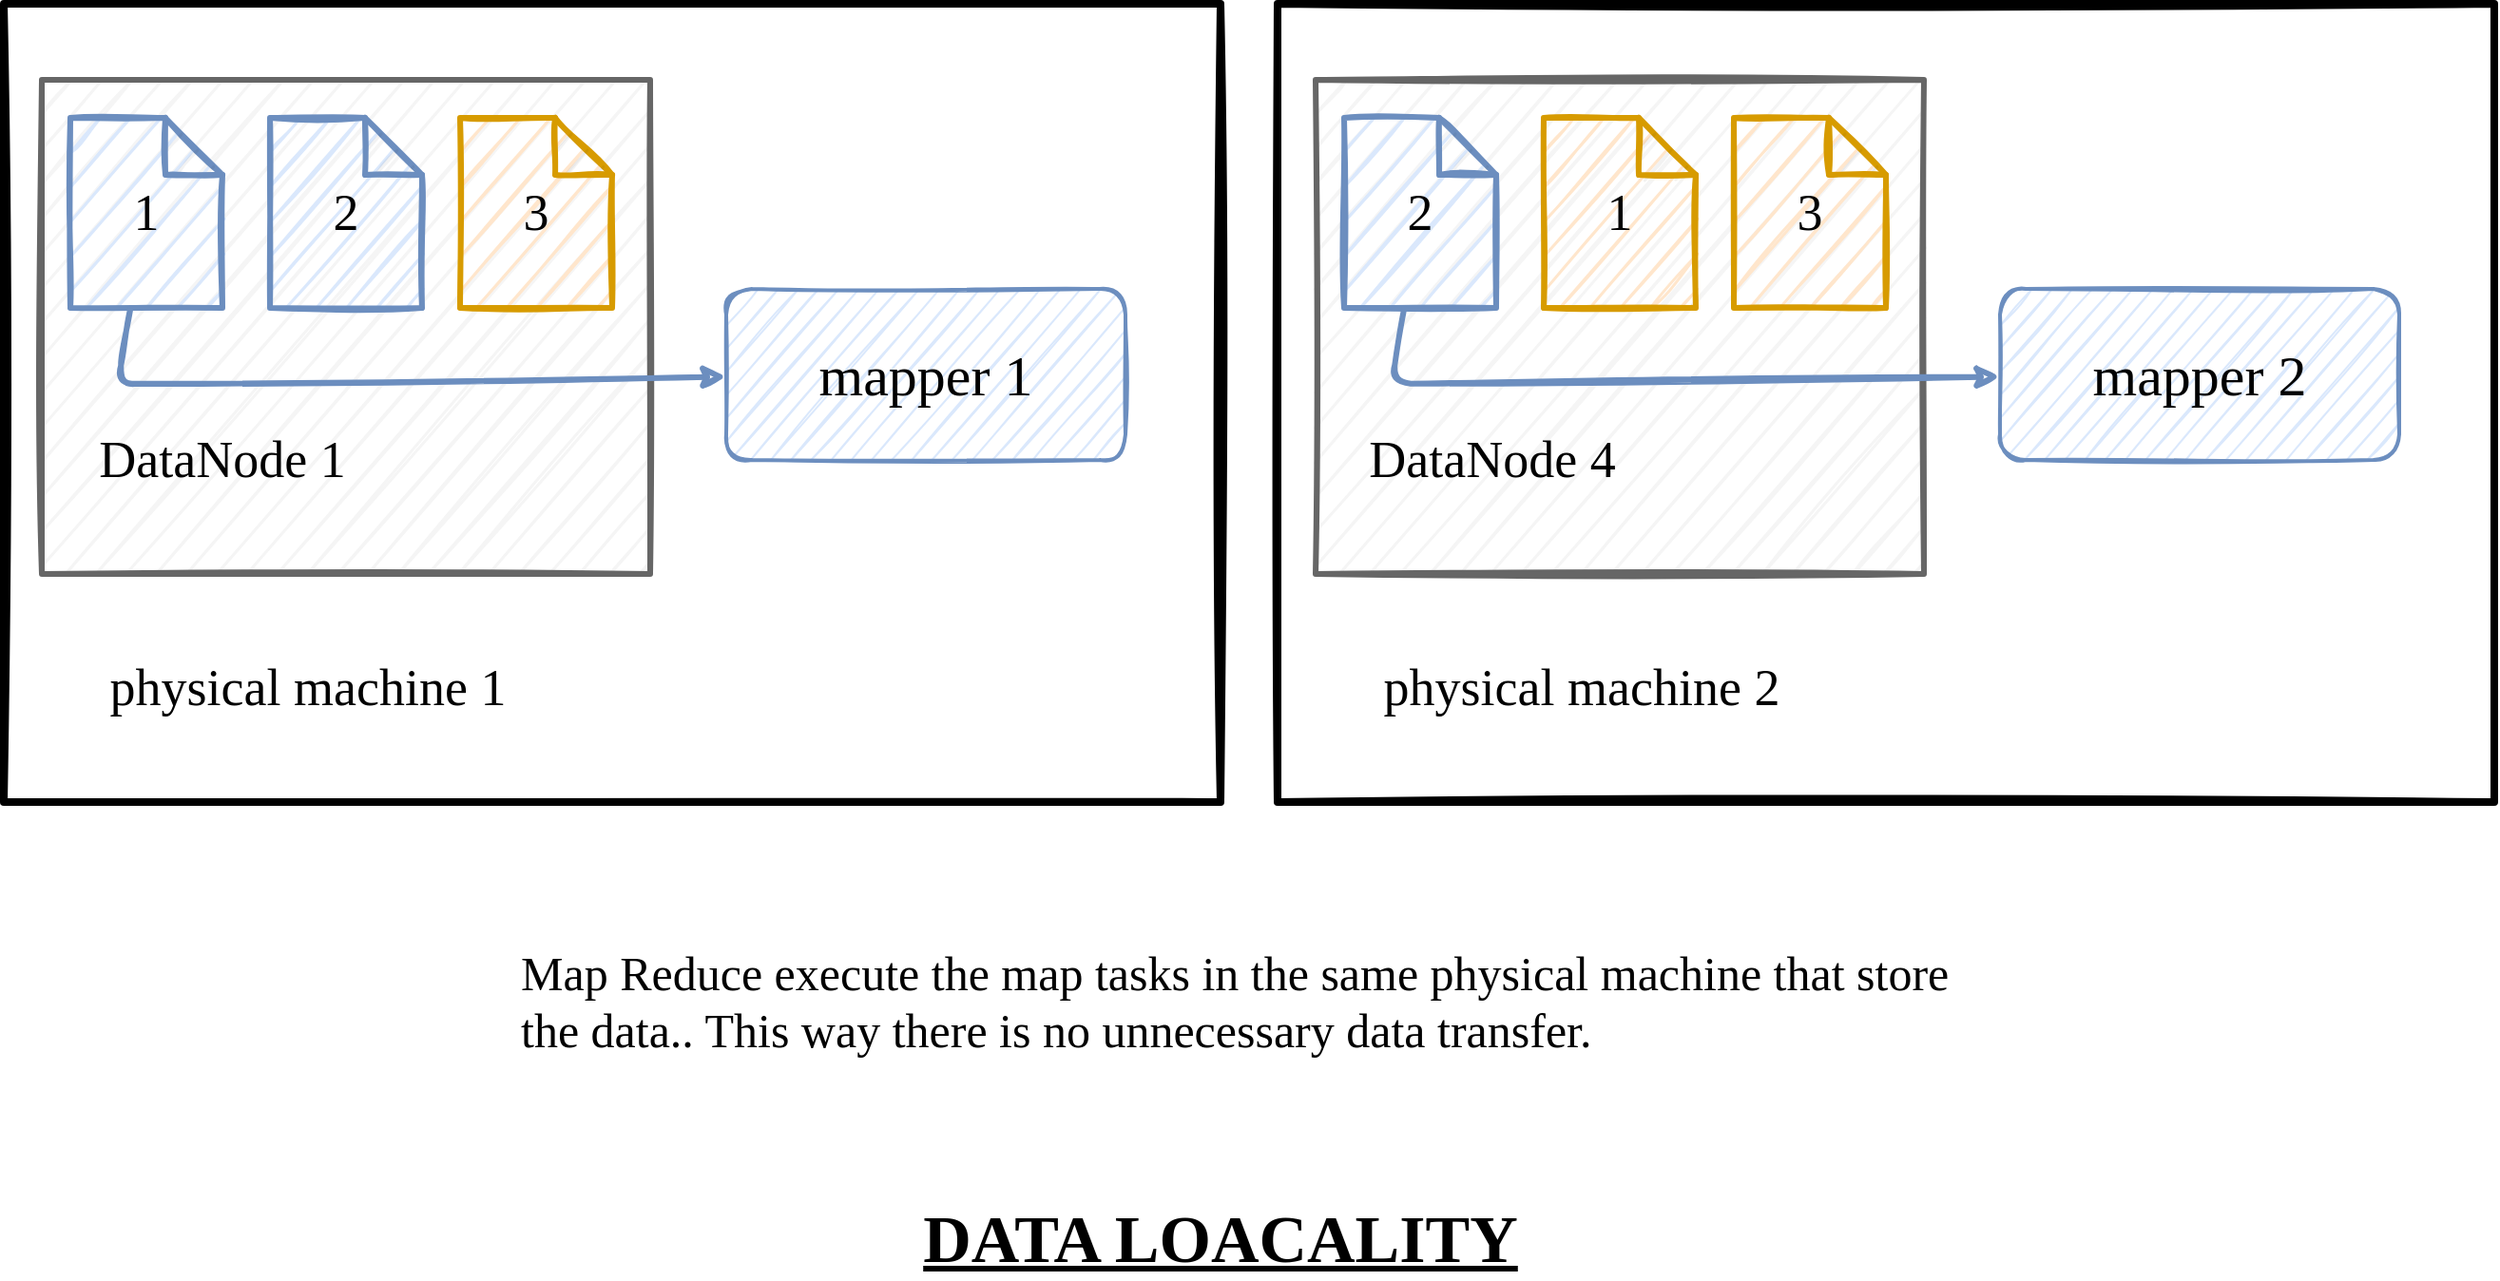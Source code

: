<mxfile version="13.6.2" type="device"><diagram id="Do6MbTOl-J5hr4bXJi_j" name="Page-1"><mxGraphModel dx="2031" dy="1174" grid="1" gridSize="10" guides="1" tooltips="1" connect="1" arrows="1" fold="1" page="1" pageScale="1" pageWidth="1600" pageHeight="900" math="0" shadow="0" extFonts="Architects Daughter^https://fonts.googleapis.com/css?family=Architects+Daughter"><root><mxCell id="0"/><mxCell id="1" parent="0"/><mxCell id="ntdRTfYoiyzcdANhhiGJ-1" value="" style="rounded=0;whiteSpace=wrap;html=1;fillColor=none;sketch=1;strokeWidth=4;" vertex="1" parent="1"><mxGeometry x="30" y="20" width="640" height="420" as="geometry"/></mxCell><mxCell id="rCAeLQa-NHfFSyRuDF2w-59" value="" style="rounded=0;whiteSpace=wrap;html=1;sketch=1;strokeWidth=3;strokeColor=#666666;fontColor=#333333;fillColor=#f5f5f5;" parent="1" vertex="1"><mxGeometry x="720" y="60" width="320" height="260" as="geometry"/></mxCell><mxCell id="rCAeLQa-NHfFSyRuDF2w-2" value="" style="rounded=0;whiteSpace=wrap;html=1;sketch=1;strokeWidth=3;fillColor=#f5f5f5;strokeColor=#666666;fontColor=#333333;" parent="1" vertex="1"><mxGeometry x="50" y="60" width="320" height="260" as="geometry"/></mxCell><mxCell id="rCAeLQa-NHfFSyRuDF2w-39" value="DataNode 1" style="text;html=1;strokeColor=none;fillColor=none;align=center;verticalAlign=middle;whiteSpace=wrap;rounded=0;sketch=1;fontSize=27;fontFamily=Architects Daughter;" parent="1" vertex="1"><mxGeometry x="65" y="230" width="160" height="60" as="geometry"/></mxCell><mxCell id="rCAeLQa-NHfFSyRuDF2w-40" value="1" style="shape=note;whiteSpace=wrap;html=1;backgroundOutline=1;darkOpacity=0.05;sketch=1;strokeWidth=3;fontFamily=Architects Daughter;fontSize=27;fillColor=#dae8fc;strokeColor=#6c8ebf;" parent="1" vertex="1"><mxGeometry x="65" y="80" width="80" height="100" as="geometry"/></mxCell><mxCell id="rCAeLQa-NHfFSyRuDF2w-41" value="3" style="shape=note;whiteSpace=wrap;html=1;backgroundOutline=1;darkOpacity=0.05;sketch=1;strokeWidth=3;fontFamily=Architects Daughter;fontSize=27;fillColor=#ffe6cc;strokeColor=#d79b00;" parent="1" vertex="1"><mxGeometry x="270" y="80" width="80" height="100" as="geometry"/></mxCell><mxCell id="rCAeLQa-NHfFSyRuDF2w-60" value="DataNode 4" style="text;html=1;strokeColor=none;fillColor=none;align=center;verticalAlign=middle;whiteSpace=wrap;rounded=0;sketch=1;fontSize=27;fontFamily=Architects Daughter;" parent="1" vertex="1"><mxGeometry x="732.5" y="230" width="160" height="60" as="geometry"/></mxCell><mxCell id="rCAeLQa-NHfFSyRuDF2w-71" value="2" style="shape=note;whiteSpace=wrap;html=1;backgroundOutline=1;darkOpacity=0.05;sketch=1;strokeWidth=3;fontFamily=Architects Daughter;fontSize=27;fillColor=#dae8fc;strokeColor=#6c8ebf;" parent="1" vertex="1"><mxGeometry x="170" y="80" width="80" height="100" as="geometry"/></mxCell><mxCell id="rCAeLQa-NHfFSyRuDF2w-78" value="2" style="shape=note;whiteSpace=wrap;html=1;backgroundOutline=1;darkOpacity=0.05;sketch=1;strokeWidth=3;fontFamily=Architects Daughter;fontSize=27;fillColor=#dae8fc;strokeColor=#6c8ebf;" parent="1" vertex="1"><mxGeometry x="735" y="80" width="80" height="100" as="geometry"/></mxCell><mxCell id="rCAeLQa-NHfFSyRuDF2w-79" value="3" style="shape=note;whiteSpace=wrap;html=1;backgroundOutline=1;darkOpacity=0.05;sketch=1;strokeWidth=3;fontFamily=Architects Daughter;fontSize=27;fillColor=#ffe6cc;strokeColor=#d79b00;" parent="1" vertex="1"><mxGeometry x="940" y="80" width="80" height="100" as="geometry"/></mxCell><mxCell id="rCAeLQa-NHfFSyRuDF2w-80" value="1" style="shape=note;whiteSpace=wrap;html=1;backgroundOutline=1;darkOpacity=0.05;sketch=1;strokeWidth=3;fontFamily=Architects Daughter;fontSize=27;fillColor=#ffe6cc;strokeColor=#d79b00;" parent="1" vertex="1"><mxGeometry x="840" y="80" width="80" height="100" as="geometry"/></mxCell><mxCell id="ntdRTfYoiyzcdANhhiGJ-2" value="&lt;font face=&quot;Architects Daughter&quot; style=&quot;font-size: 30px&quot;&gt;mapper 1&lt;/font&gt;" style="rounded=1;whiteSpace=wrap;html=1;sketch=1;strokeWidth=2;fillColor=#dae8fc;strokeColor=#6c8ebf;" vertex="1" parent="1"><mxGeometry x="410" y="170" width="210" height="90" as="geometry"/></mxCell><mxCell id="ntdRTfYoiyzcdANhhiGJ-3" value="" style="endArrow=classic;html=1;sketch=1;fillColor=#dae8fc;strokeColor=#6c8ebf;strokeWidth=3;" edge="1" parent="1" source="rCAeLQa-NHfFSyRuDF2w-40" target="ntdRTfYoiyzcdANhhiGJ-2"><mxGeometry width="50" height="50" relative="1" as="geometry"><mxPoint x="660" y="420" as="sourcePoint"/><mxPoint x="710" y="370" as="targetPoint"/><Array as="points"><mxPoint x="90" y="220"/></Array></mxGeometry></mxCell><mxCell id="ntdRTfYoiyzcdANhhiGJ-4" value="physical machine 1" style="text;html=1;strokeColor=none;fillColor=none;align=center;verticalAlign=middle;whiteSpace=wrap;rounded=0;sketch=1;fontSize=27;fontFamily=Architects Daughter;" vertex="1" parent="1"><mxGeometry x="60" y="350" width="260" height="60" as="geometry"/></mxCell><mxCell id="ntdRTfYoiyzcdANhhiGJ-5" value="" style="rounded=0;whiteSpace=wrap;html=1;fillColor=none;sketch=1;strokeWidth=4;" vertex="1" parent="1"><mxGeometry x="700" y="20" width="640" height="420" as="geometry"/></mxCell><mxCell id="ntdRTfYoiyzcdANhhiGJ-11" value="&lt;font face=&quot;Architects Daughter&quot; style=&quot;font-size: 30px&quot;&gt;mapper 2&lt;/font&gt;" style="rounded=1;whiteSpace=wrap;html=1;sketch=1;strokeWidth=2;fillColor=#dae8fc;strokeColor=#6c8ebf;" vertex="1" parent="1"><mxGeometry x="1080" y="170" width="210" height="90" as="geometry"/></mxCell><mxCell id="ntdRTfYoiyzcdANhhiGJ-12" value="" style="endArrow=classic;html=1;sketch=1;fillColor=#dae8fc;strokeColor=#6c8ebf;strokeWidth=3;" edge="1" parent="1" target="ntdRTfYoiyzcdANhhiGJ-11"><mxGeometry width="50" height="50" relative="1" as="geometry"><mxPoint x="766.667" y="180" as="sourcePoint"/><mxPoint x="1380" y="370" as="targetPoint"/><Array as="points"><mxPoint x="760" y="220"/></Array></mxGeometry></mxCell><mxCell id="ntdRTfYoiyzcdANhhiGJ-13" value="physical machine 2" style="text;html=1;strokeColor=none;fillColor=none;align=center;verticalAlign=middle;whiteSpace=wrap;rounded=0;sketch=1;fontSize=27;fontFamily=Architects Daughter;" vertex="1" parent="1"><mxGeometry x="730" y="350" width="260" height="60" as="geometry"/></mxCell><mxCell id="ntdRTfYoiyzcdANhhiGJ-14" value="&lt;font face=&quot;Architects Daughter&quot; style=&quot;font-size: 25px&quot;&gt;Map Reduce execute the map tasks in the same physical machine that store the data.. This way there is no unnecessary data transfer.&lt;br&gt;&lt;/font&gt;" style="text;html=1;strokeColor=none;fillColor=none;align=left;verticalAlign=middle;whiteSpace=wrap;rounded=0;sketch=1;" vertex="1" parent="1"><mxGeometry x="300" y="460" width="775" height="170" as="geometry"/></mxCell><mxCell id="ntdRTfYoiyzcdANhhiGJ-15" value="&lt;font face=&quot;Architects Daughter&quot; size=&quot;1&quot;&gt;&lt;b&gt;&lt;u style=&quot;font-size: 35px&quot;&gt;DATA LOACALITY&lt;/u&gt;&lt;/b&gt;&lt;/font&gt;" style="text;html=1;strokeColor=none;fillColor=none;align=center;verticalAlign=middle;whiteSpace=wrap;rounded=0;sketch=1;" vertex="1" parent="1"><mxGeometry x="460" y="660" width="420" height="20" as="geometry"/></mxCell></root></mxGraphModel></diagram></mxfile>